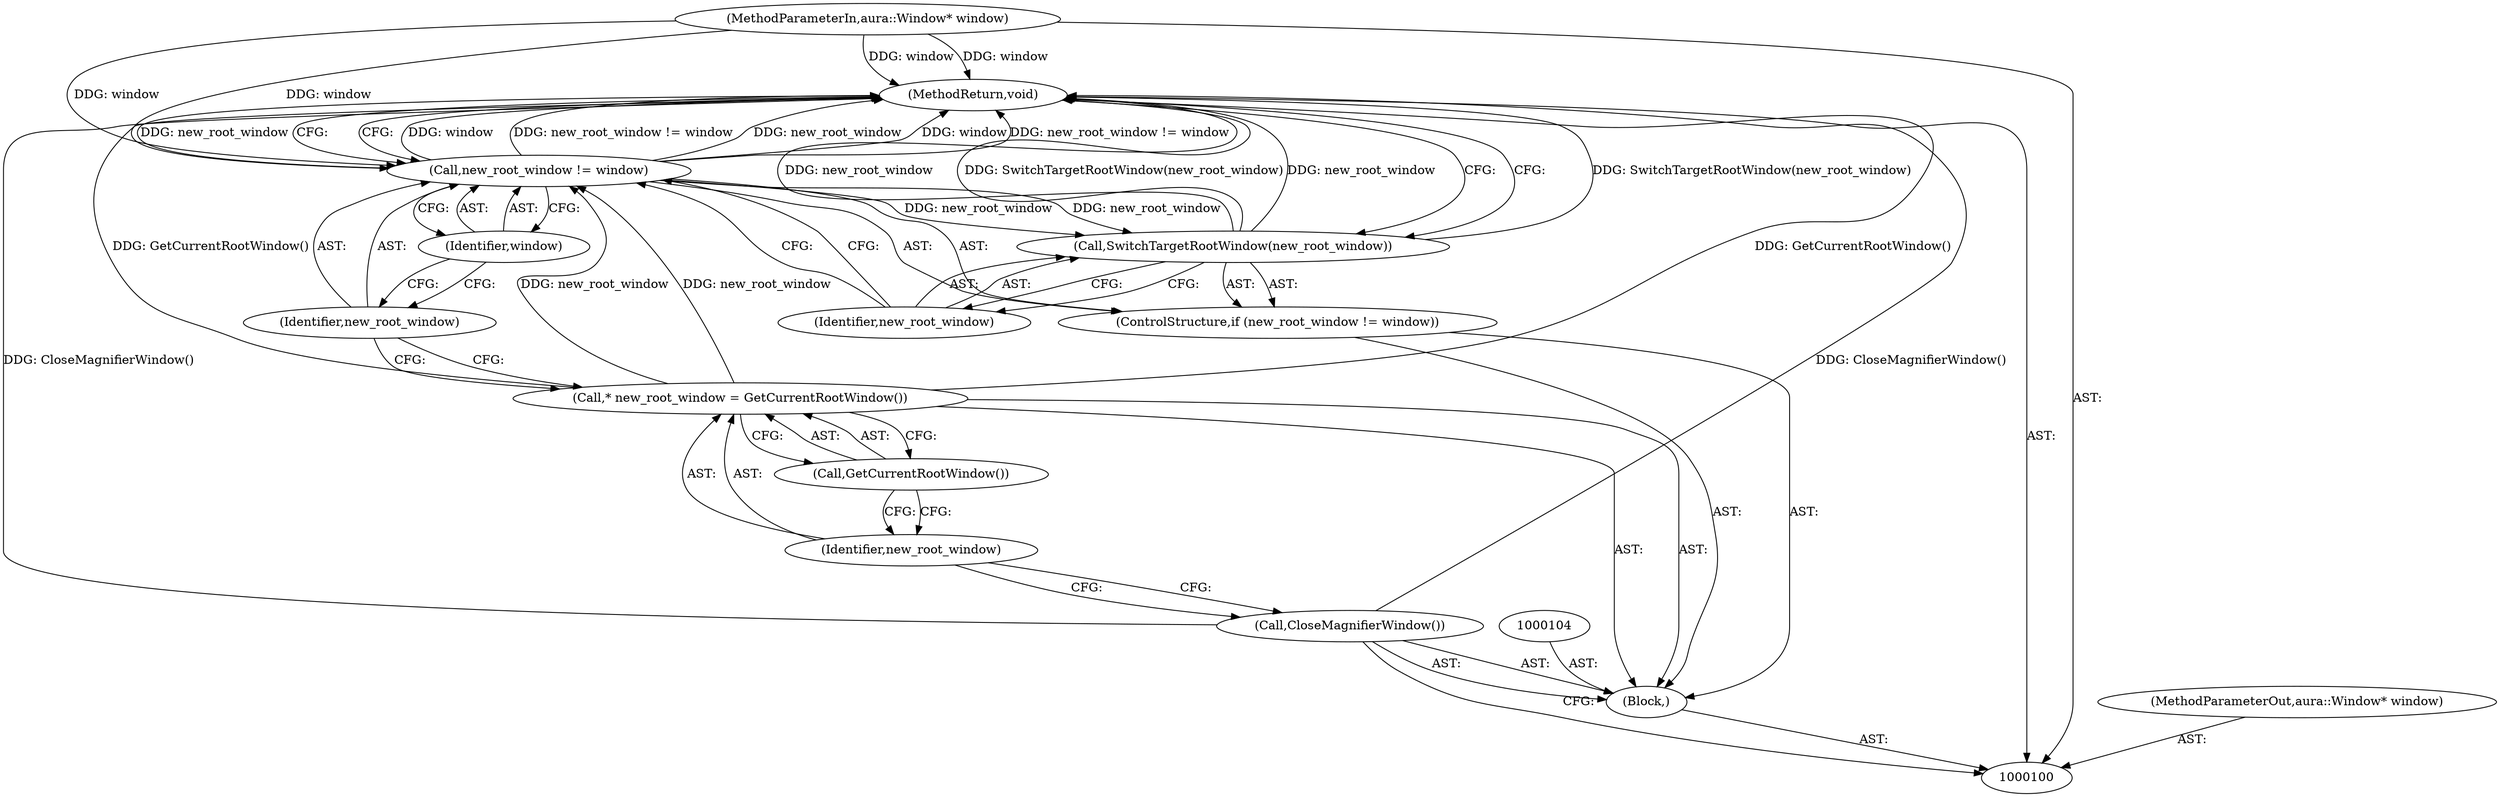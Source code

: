 digraph "1_Chrome_62b8b6e168a12263aab6b88dbef0b900cc37309f_11" {
"1000114" [label="(MethodReturn,void)"];
"1000101" [label="(MethodParameterIn,aura::Window* window)"];
"1000138" [label="(MethodParameterOut,aura::Window* window)"];
"1000102" [label="(Block,)"];
"1000103" [label="(Call,CloseMagnifierWindow())"];
"1000105" [label="(Call,* new_root_window = GetCurrentRootWindow())"];
"1000106" [label="(Identifier,new_root_window)"];
"1000107" [label="(Call,GetCurrentRootWindow())"];
"1000111" [label="(Identifier,window)"];
"1000108" [label="(ControlStructure,if (new_root_window != window))"];
"1000109" [label="(Call,new_root_window != window)"];
"1000110" [label="(Identifier,new_root_window)"];
"1000113" [label="(Identifier,new_root_window)"];
"1000112" [label="(Call,SwitchTargetRootWindow(new_root_window))"];
"1000114" -> "1000100"  [label="AST: "];
"1000114" -> "1000112"  [label="CFG: "];
"1000114" -> "1000109"  [label="CFG: "];
"1000105" -> "1000114"  [label="DDG: GetCurrentRootWindow()"];
"1000103" -> "1000114"  [label="DDG: CloseMagnifierWindow()"];
"1000112" -> "1000114"  [label="DDG: SwitchTargetRootWindow(new_root_window)"];
"1000112" -> "1000114"  [label="DDG: new_root_window"];
"1000109" -> "1000114"  [label="DDG: window"];
"1000109" -> "1000114"  [label="DDG: new_root_window != window"];
"1000109" -> "1000114"  [label="DDG: new_root_window"];
"1000101" -> "1000114"  [label="DDG: window"];
"1000101" -> "1000100"  [label="AST: "];
"1000101" -> "1000114"  [label="DDG: window"];
"1000101" -> "1000109"  [label="DDG: window"];
"1000138" -> "1000100"  [label="AST: "];
"1000102" -> "1000100"  [label="AST: "];
"1000103" -> "1000102"  [label="AST: "];
"1000104" -> "1000102"  [label="AST: "];
"1000105" -> "1000102"  [label="AST: "];
"1000108" -> "1000102"  [label="AST: "];
"1000103" -> "1000102"  [label="AST: "];
"1000103" -> "1000100"  [label="CFG: "];
"1000106" -> "1000103"  [label="CFG: "];
"1000103" -> "1000114"  [label="DDG: CloseMagnifierWindow()"];
"1000105" -> "1000102"  [label="AST: "];
"1000105" -> "1000107"  [label="CFG: "];
"1000106" -> "1000105"  [label="AST: "];
"1000107" -> "1000105"  [label="AST: "];
"1000110" -> "1000105"  [label="CFG: "];
"1000105" -> "1000114"  [label="DDG: GetCurrentRootWindow()"];
"1000105" -> "1000109"  [label="DDG: new_root_window"];
"1000106" -> "1000105"  [label="AST: "];
"1000106" -> "1000103"  [label="CFG: "];
"1000107" -> "1000106"  [label="CFG: "];
"1000107" -> "1000105"  [label="AST: "];
"1000107" -> "1000106"  [label="CFG: "];
"1000105" -> "1000107"  [label="CFG: "];
"1000111" -> "1000109"  [label="AST: "];
"1000111" -> "1000110"  [label="CFG: "];
"1000109" -> "1000111"  [label="CFG: "];
"1000108" -> "1000102"  [label="AST: "];
"1000109" -> "1000108"  [label="AST: "];
"1000112" -> "1000108"  [label="AST: "];
"1000109" -> "1000108"  [label="AST: "];
"1000109" -> "1000111"  [label="CFG: "];
"1000110" -> "1000109"  [label="AST: "];
"1000111" -> "1000109"  [label="AST: "];
"1000113" -> "1000109"  [label="CFG: "];
"1000114" -> "1000109"  [label="CFG: "];
"1000109" -> "1000114"  [label="DDG: window"];
"1000109" -> "1000114"  [label="DDG: new_root_window != window"];
"1000109" -> "1000114"  [label="DDG: new_root_window"];
"1000105" -> "1000109"  [label="DDG: new_root_window"];
"1000101" -> "1000109"  [label="DDG: window"];
"1000109" -> "1000112"  [label="DDG: new_root_window"];
"1000110" -> "1000109"  [label="AST: "];
"1000110" -> "1000105"  [label="CFG: "];
"1000111" -> "1000110"  [label="CFG: "];
"1000113" -> "1000112"  [label="AST: "];
"1000113" -> "1000109"  [label="CFG: "];
"1000112" -> "1000113"  [label="CFG: "];
"1000112" -> "1000108"  [label="AST: "];
"1000112" -> "1000113"  [label="CFG: "];
"1000113" -> "1000112"  [label="AST: "];
"1000114" -> "1000112"  [label="CFG: "];
"1000112" -> "1000114"  [label="DDG: SwitchTargetRootWindow(new_root_window)"];
"1000112" -> "1000114"  [label="DDG: new_root_window"];
"1000109" -> "1000112"  [label="DDG: new_root_window"];
}
